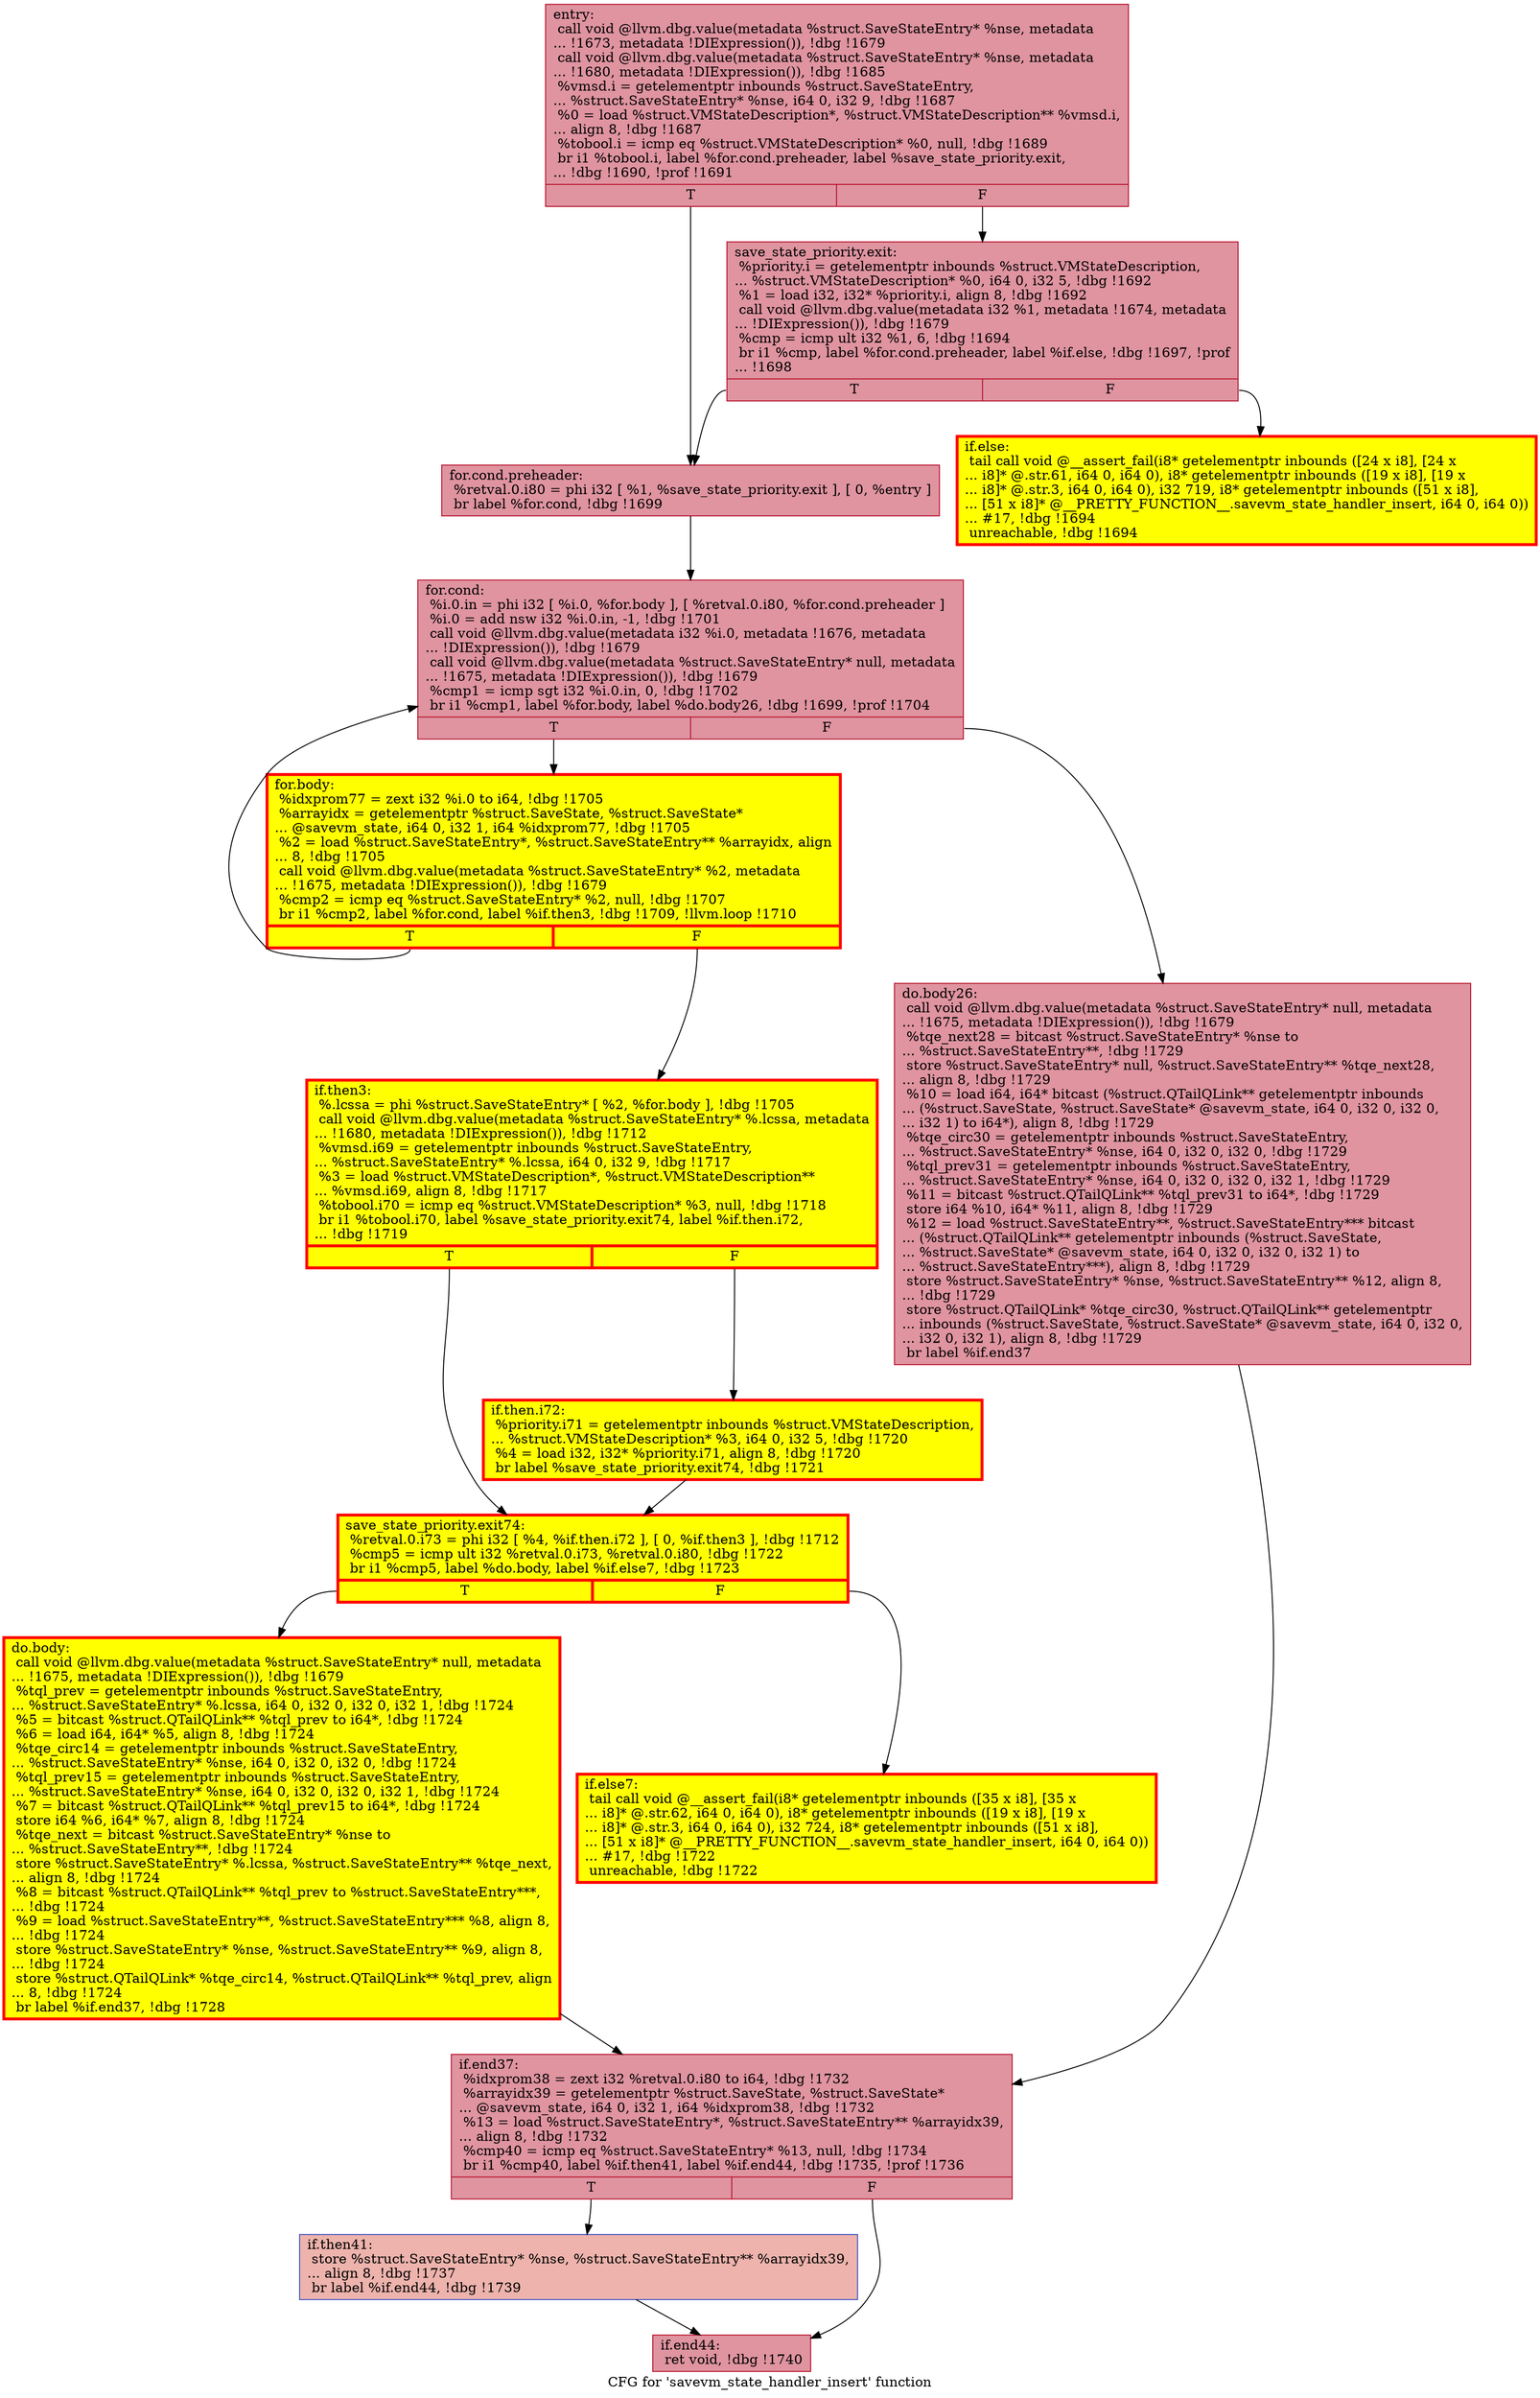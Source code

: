 digraph "CFG for 'savevm_state_handler_insert' function" {
	label="CFG for 'savevm_state_handler_insert' function";

	Node0x55b47a4024c0 [shape=record,color="#b70d28ff", style=filled, fillcolor="#b70d2870",label="{entry:\l  call void @llvm.dbg.value(metadata %struct.SaveStateEntry* %nse, metadata\l... !1673, metadata !DIExpression()), !dbg !1679\l  call void @llvm.dbg.value(metadata %struct.SaveStateEntry* %nse, metadata\l... !1680, metadata !DIExpression()), !dbg !1685\l  %vmsd.i = getelementptr inbounds %struct.SaveStateEntry,\l... %struct.SaveStateEntry* %nse, i64 0, i32 9, !dbg !1687\l  %0 = load %struct.VMStateDescription*, %struct.VMStateDescription** %vmsd.i,\l... align 8, !dbg !1687\l  %tobool.i = icmp eq %struct.VMStateDescription* %0, null, !dbg !1689\l  br i1 %tobool.i, label %for.cond.preheader, label %save_state_priority.exit,\l... !dbg !1690, !prof !1691\l|{<s0>T|<s1>F}}"];
	Node0x55b47a4024c0:s0 -> Node0x55b47a2673f0;
	Node0x55b47a4024c0:s1 -> Node0x55b47a5fe350;
	Node0x55b47a5fe350 [shape=record,color="#b70d28ff", style=filled, fillcolor="#b70d2870",label="{save_state_priority.exit:                         \l  %priority.i = getelementptr inbounds %struct.VMStateDescription,\l... %struct.VMStateDescription* %0, i64 0, i32 5, !dbg !1692\l  %1 = load i32, i32* %priority.i, align 8, !dbg !1692\l  call void @llvm.dbg.value(metadata i32 %1, metadata !1674, metadata\l... !DIExpression()), !dbg !1679\l  %cmp = icmp ult i32 %1, 6, !dbg !1694\l  br i1 %cmp, label %for.cond.preheader, label %if.else, !dbg !1697, !prof\l... !1698\l|{<s0>T|<s1>F}}"];
	Node0x55b47a5fe350:s0 -> Node0x55b47a2673f0;
	Node0x55b47a5fe350:s1 -> Node0x55b47a408540;
	Node0x55b47a2673f0 [shape=record,color="#b70d28ff", style=filled, fillcolor="#b70d2870",label="{for.cond.preheader:                               \l  %retval.0.i80 = phi i32 [ %1, %save_state_priority.exit ], [ 0, %entry ]\l  br label %for.cond, !dbg !1699\l}"];
	Node0x55b47a2673f0 -> Node0x55b47a267840;
	Node0x55b47a408540 [shape=record,penwidth=3.0, style="filled", color="red", fillcolor="yellow",label="{if.else:                                          \l  tail call void @__assert_fail(i8* getelementptr inbounds ([24 x i8], [24 x\l... i8]* @.str.61, i64 0, i64 0), i8* getelementptr inbounds ([19 x i8], [19 x\l... i8]* @.str.3, i64 0, i64 0), i32 719, i8* getelementptr inbounds ([51 x i8],\l... [51 x i8]* @__PRETTY_FUNCTION__.savevm_state_handler_insert, i64 0, i64 0))\l... #17, !dbg !1694\l  unreachable, !dbg !1694\l}"];
	Node0x55b47a267840 [shape=record,color="#b70d28ff", style=filled, fillcolor="#b70d2870",label="{for.cond:                                         \l  %i.0.in = phi i32 [ %i.0, %for.body ], [ %retval.0.i80, %for.cond.preheader ]\l  %i.0 = add nsw i32 %i.0.in, -1, !dbg !1701\l  call void @llvm.dbg.value(metadata i32 %i.0, metadata !1676, metadata\l... !DIExpression()), !dbg !1679\l  call void @llvm.dbg.value(metadata %struct.SaveStateEntry* null, metadata\l... !1675, metadata !DIExpression()), !dbg !1679\l  %cmp1 = icmp sgt i32 %i.0.in, 0, !dbg !1702\l  br i1 %cmp1, label %for.body, label %do.body26, !dbg !1699, !prof !1704\l|{<s0>T|<s1>F}}"];
	Node0x55b47a267840:s0 -> Node0x55b47a267ad0;
	Node0x55b47a267840:s1 -> Node0x55b47a40dbf0;
	Node0x55b47a267ad0 [shape=record,penwidth=3.0, style="filled", color="red", fillcolor="yellow",label="{for.body:                                         \l  %idxprom77 = zext i32 %i.0 to i64, !dbg !1705\l  %arrayidx = getelementptr %struct.SaveState, %struct.SaveState*\l... @savevm_state, i64 0, i32 1, i64 %idxprom77, !dbg !1705\l  %2 = load %struct.SaveStateEntry*, %struct.SaveStateEntry** %arrayidx, align\l... 8, !dbg !1705\l  call void @llvm.dbg.value(metadata %struct.SaveStateEntry* %2, metadata\l... !1675, metadata !DIExpression()), !dbg !1679\l  %cmp2 = icmp eq %struct.SaveStateEntry* %2, null, !dbg !1707\l  br i1 %cmp2, label %for.cond, label %if.then3, !dbg !1709, !llvm.loop !1710\l|{<s0>T|<s1>F}}"];
	Node0x55b47a267ad0:s0 -> Node0x55b47a267840;
	Node0x55b47a267ad0:s1 -> Node0x55b47a40a5a0;
	Node0x55b47a40a5a0 [shape=record,penwidth=3.0, style="filled", color="red", fillcolor="yellow",label="{if.then3:                                         \l  %.lcssa = phi %struct.SaveStateEntry* [ %2, %for.body ], !dbg !1705\l  call void @llvm.dbg.value(metadata %struct.SaveStateEntry* %.lcssa, metadata\l... !1680, metadata !DIExpression()), !dbg !1712\l  %vmsd.i69 = getelementptr inbounds %struct.SaveStateEntry,\l... %struct.SaveStateEntry* %.lcssa, i64 0, i32 9, !dbg !1717\l  %3 = load %struct.VMStateDescription*, %struct.VMStateDescription**\l... %vmsd.i69, align 8, !dbg !1717\l  %tobool.i70 = icmp eq %struct.VMStateDescription* %3, null, !dbg !1718\l  br i1 %tobool.i70, label %save_state_priority.exit74, label %if.then.i72,\l... !dbg !1719\l|{<s0>T|<s1>F}}"];
	Node0x55b47a40a5a0:s0 -> Node0x55b47a545dc0;
	Node0x55b47a40a5a0:s1 -> Node0x55b47a248650;
	Node0x55b47a248650 [shape=record,penwidth=3.0, style="filled", color="red", fillcolor="yellow",label="{if.then.i72:                                      \l  %priority.i71 = getelementptr inbounds %struct.VMStateDescription,\l... %struct.VMStateDescription* %3, i64 0, i32 5, !dbg !1720\l  %4 = load i32, i32* %priority.i71, align 8, !dbg !1720\l  br label %save_state_priority.exit74, !dbg !1721\l}"];
	Node0x55b47a248650 -> Node0x55b47a545dc0;
	Node0x55b47a545dc0 [shape=record,penwidth=3.0, style="filled", color="red", fillcolor="yellow",label="{save_state_priority.exit74:                       \l  %retval.0.i73 = phi i32 [ %4, %if.then.i72 ], [ 0, %if.then3 ], !dbg !1712\l  %cmp5 = icmp ult i32 %retval.0.i73, %retval.0.i80, !dbg !1722\l  br i1 %cmp5, label %do.body, label %if.else7, !dbg !1723\l|{<s0>T|<s1>F}}"];
	Node0x55b47a545dc0:s0 -> Node0x55b47a40bfa0;
	Node0x55b47a545dc0:s1 -> Node0x55b47a40ab90;
	Node0x55b47a40ab90 [shape=record,penwidth=3.0, style="filled", color="red", fillcolor="yellow",label="{if.else7:                                         \l  tail call void @__assert_fail(i8* getelementptr inbounds ([35 x i8], [35 x\l... i8]* @.str.62, i64 0, i64 0), i8* getelementptr inbounds ([19 x i8], [19 x\l... i8]* @.str.3, i64 0, i64 0), i32 724, i8* getelementptr inbounds ([51 x i8],\l... [51 x i8]* @__PRETTY_FUNCTION__.savevm_state_handler_insert, i64 0, i64 0))\l... #17, !dbg !1722\l  unreachable, !dbg !1722\l}"];
	Node0x55b47a40bfa0 [shape=record,penwidth=3.0, style="filled", color="red", fillcolor="yellow",label="{do.body:                                          \l  call void @llvm.dbg.value(metadata %struct.SaveStateEntry* null, metadata\l... !1675, metadata !DIExpression()), !dbg !1679\l  %tql_prev = getelementptr inbounds %struct.SaveStateEntry,\l... %struct.SaveStateEntry* %.lcssa, i64 0, i32 0, i32 0, i32 1, !dbg !1724\l  %5 = bitcast %struct.QTailQLink** %tql_prev to i64*, !dbg !1724\l  %6 = load i64, i64* %5, align 8, !dbg !1724\l  %tqe_circ14 = getelementptr inbounds %struct.SaveStateEntry,\l... %struct.SaveStateEntry* %nse, i64 0, i32 0, i32 0, !dbg !1724\l  %tql_prev15 = getelementptr inbounds %struct.SaveStateEntry,\l... %struct.SaveStateEntry* %nse, i64 0, i32 0, i32 0, i32 1, !dbg !1724\l  %7 = bitcast %struct.QTailQLink** %tql_prev15 to i64*, !dbg !1724\l  store i64 %6, i64* %7, align 8, !dbg !1724\l  %tqe_next = bitcast %struct.SaveStateEntry* %nse to\l... %struct.SaveStateEntry**, !dbg !1724\l  store %struct.SaveStateEntry* %.lcssa, %struct.SaveStateEntry** %tqe_next,\l... align 8, !dbg !1724\l  %8 = bitcast %struct.QTailQLink** %tql_prev to %struct.SaveStateEntry***,\l... !dbg !1724\l  %9 = load %struct.SaveStateEntry**, %struct.SaveStateEntry*** %8, align 8,\l... !dbg !1724\l  store %struct.SaveStateEntry* %nse, %struct.SaveStateEntry** %9, align 8,\l... !dbg !1724\l  store %struct.QTailQLink* %tqe_circ14, %struct.QTailQLink** %tql_prev, align\l... 8, !dbg !1724\l  br label %if.end37, !dbg !1728\l}"];
	Node0x55b47a40bfa0 -> Node0x55b47a40bb80;
	Node0x55b47a40dbf0 [shape=record,color="#b70d28ff", style=filled, fillcolor="#b70d2870",label="{do.body26:                                        \l  call void @llvm.dbg.value(metadata %struct.SaveStateEntry* null, metadata\l... !1675, metadata !DIExpression()), !dbg !1679\l  %tqe_next28 = bitcast %struct.SaveStateEntry* %nse to\l... %struct.SaveStateEntry**, !dbg !1729\l  store %struct.SaveStateEntry* null, %struct.SaveStateEntry** %tqe_next28,\l... align 8, !dbg !1729\l  %10 = load i64, i64* bitcast (%struct.QTailQLink** getelementptr inbounds\l... (%struct.SaveState, %struct.SaveState* @savevm_state, i64 0, i32 0, i32 0,\l... i32 1) to i64*), align 8, !dbg !1729\l  %tqe_circ30 = getelementptr inbounds %struct.SaveStateEntry,\l... %struct.SaveStateEntry* %nse, i64 0, i32 0, i32 0, !dbg !1729\l  %tql_prev31 = getelementptr inbounds %struct.SaveStateEntry,\l... %struct.SaveStateEntry* %nse, i64 0, i32 0, i32 0, i32 1, !dbg !1729\l  %11 = bitcast %struct.QTailQLink** %tql_prev31 to i64*, !dbg !1729\l  store i64 %10, i64* %11, align 8, !dbg !1729\l  %12 = load %struct.SaveStateEntry**, %struct.SaveStateEntry*** bitcast\l... (%struct.QTailQLink** getelementptr inbounds (%struct.SaveState,\l... %struct.SaveState* @savevm_state, i64 0, i32 0, i32 0, i32 1) to\l... %struct.SaveStateEntry***), align 8, !dbg !1729\l  store %struct.SaveStateEntry* %nse, %struct.SaveStateEntry** %12, align 8,\l... !dbg !1729\l  store %struct.QTailQLink* %tqe_circ30, %struct.QTailQLink** getelementptr\l... inbounds (%struct.SaveState, %struct.SaveState* @savevm_state, i64 0, i32 0,\l... i32 0, i32 1), align 8, !dbg !1729\l  br label %if.end37\l}"];
	Node0x55b47a40dbf0 -> Node0x55b47a40bb80;
	Node0x55b47a40bb80 [shape=record,color="#b70d28ff", style=filled, fillcolor="#b70d2870",label="{if.end37:                                         \l  %idxprom38 = zext i32 %retval.0.i80 to i64, !dbg !1732\l  %arrayidx39 = getelementptr %struct.SaveState, %struct.SaveState*\l... @savevm_state, i64 0, i32 1, i64 %idxprom38, !dbg !1732\l  %13 = load %struct.SaveStateEntry*, %struct.SaveStateEntry** %arrayidx39,\l... align 8, !dbg !1732\l  %cmp40 = icmp eq %struct.SaveStateEntry* %13, null, !dbg !1734\l  br i1 %cmp40, label %if.then41, label %if.end44, !dbg !1735, !prof !1736\l|{<s0>T|<s1>F}}"];
	Node0x55b47a40bb80:s0 -> Node0x55b47a2cf450;
	Node0x55b47a40bb80:s1 -> Node0x55b47a2cf4a0;
	Node0x55b47a2cf450 [shape=record,color="#3d50c3ff", style=filled, fillcolor="#d6524470",label="{if.then41:                                        \l  store %struct.SaveStateEntry* %nse, %struct.SaveStateEntry** %arrayidx39,\l... align 8, !dbg !1737\l  br label %if.end44, !dbg !1739\l}"];
	Node0x55b47a2cf450 -> Node0x55b47a2cf4a0;
	Node0x55b47a2cf4a0 [shape=record,color="#b70d28ff", style=filled, fillcolor="#b70d2870",label="{if.end44:                                         \l  ret void, !dbg !1740\l}"];
}
